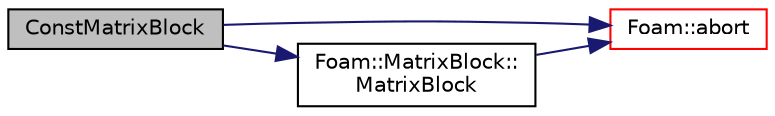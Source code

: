digraph "ConstMatrixBlock"
{
  bgcolor="transparent";
  edge [fontname="Helvetica",fontsize="10",labelfontname="Helvetica",labelfontsize="10"];
  node [fontname="Helvetica",fontsize="10",shape=record];
  rankdir="LR";
  Node1 [label="ConstMatrixBlock",height=0.2,width=0.4,color="black", fillcolor="grey75", style="filled", fontcolor="black"];
  Node1 -> Node2 [color="midnightblue",fontsize="10",style="solid",fontname="Helvetica"];
  Node2 [label="Foam::abort",height=0.2,width=0.4,color="red",URL="$a10936.html#a447107a607d03e417307c203fa5fb44b"];
  Node1 -> Node3 [color="midnightblue",fontsize="10",style="solid",fontname="Helvetica"];
  Node3 [label="Foam::MatrixBlock::\lMatrixBlock",height=0.2,width=0.4,color="black",URL="$a01477.html#ac25a94ed179ac759b0e4d0e1754a2ead",tooltip="Construct block for matrix, size and location. "];
  Node3 -> Node2 [color="midnightblue",fontsize="10",style="solid",fontname="Helvetica"];
}

